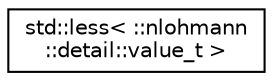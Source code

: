 digraph "Graphical Class Hierarchy"
{
 // INTERACTIVE_SVG=YES
  edge [fontname="Helvetica",fontsize="10",labelfontname="Helvetica",labelfontsize="10"];
  node [fontname="Helvetica",fontsize="10",shape=record];
  rankdir="LR";
  Node0 [label="std::less\< ::nlohmann\l::detail::value_t \>",height=0.2,width=0.4,color="black", fillcolor="white", style="filled",URL="$structstd_1_1less_3_01_1_1nlohmann_1_1detail_1_1value__t_01_4.html"];
}
